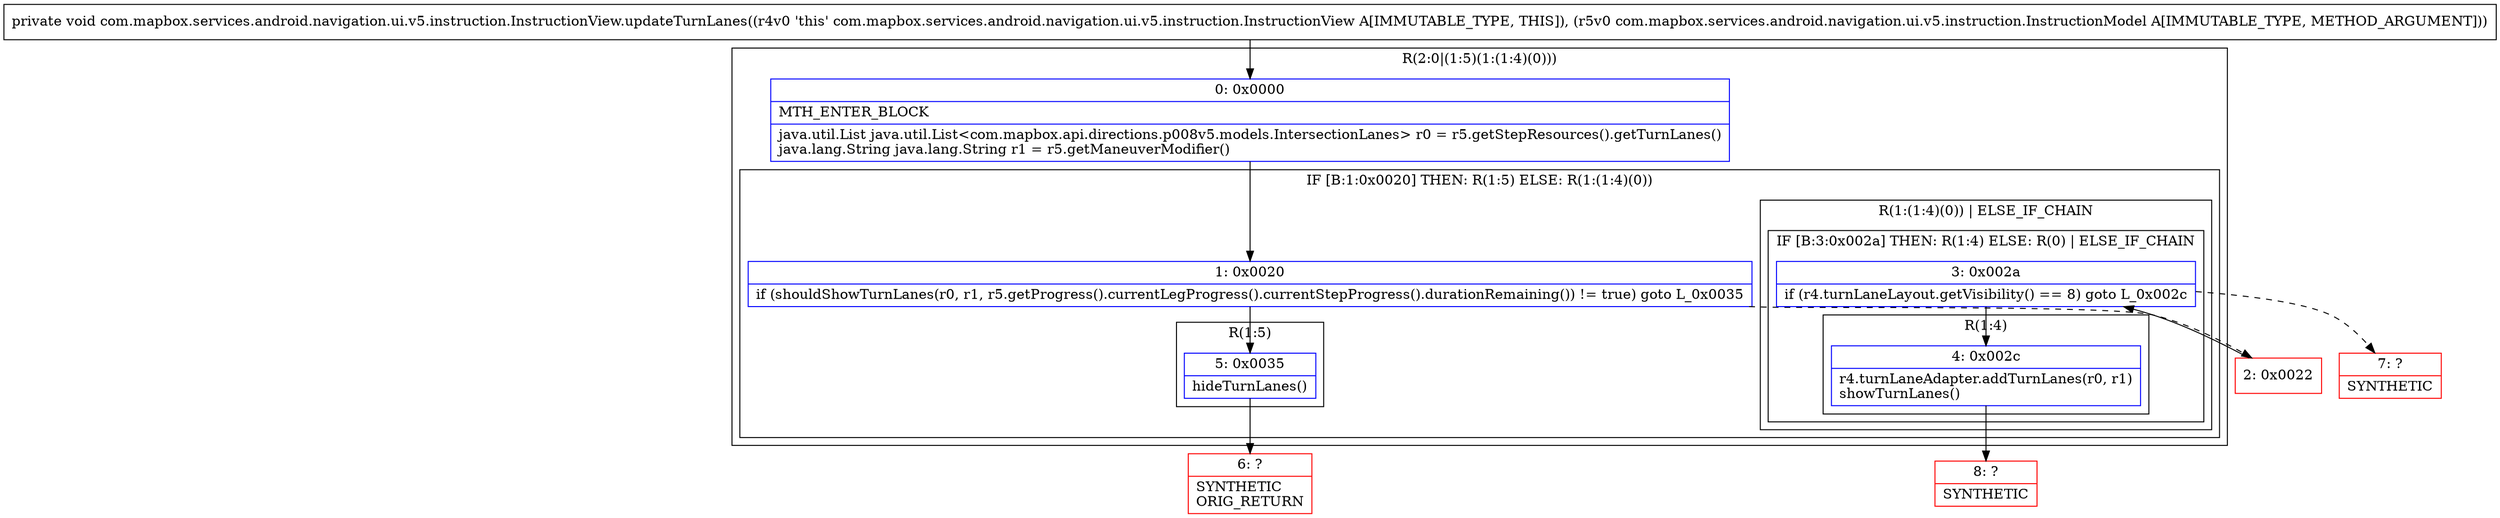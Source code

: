 digraph "CFG forcom.mapbox.services.android.navigation.ui.v5.instruction.InstructionView.updateTurnLanes(Lcom\/mapbox\/services\/android\/navigation\/ui\/v5\/instruction\/InstructionModel;)V" {
subgraph cluster_Region_1444453449 {
label = "R(2:0|(1:5)(1:(1:4)(0)))";
node [shape=record,color=blue];
Node_0 [shape=record,label="{0\:\ 0x0000|MTH_ENTER_BLOCK\l|java.util.List java.util.List\<com.mapbox.api.directions.p008v5.models.IntersectionLanes\> r0 = r5.getStepResources().getTurnLanes()\ljava.lang.String java.lang.String r1 = r5.getManeuverModifier()\l}"];
subgraph cluster_IfRegion_1268636663 {
label = "IF [B:1:0x0020] THEN: R(1:5) ELSE: R(1:(1:4)(0))";
node [shape=record,color=blue];
Node_1 [shape=record,label="{1\:\ 0x0020|if (shouldShowTurnLanes(r0, r1, r5.getProgress().currentLegProgress().currentStepProgress().durationRemaining()) != true) goto L_0x0035\l}"];
subgraph cluster_Region_1614933970 {
label = "R(1:5)";
node [shape=record,color=blue];
Node_5 [shape=record,label="{5\:\ 0x0035|hideTurnLanes()\l}"];
}
subgraph cluster_Region_1228112759 {
label = "R(1:(1:4)(0)) | ELSE_IF_CHAIN\l";
node [shape=record,color=blue];
subgraph cluster_IfRegion_835196992 {
label = "IF [B:3:0x002a] THEN: R(1:4) ELSE: R(0) | ELSE_IF_CHAIN\l";
node [shape=record,color=blue];
Node_3 [shape=record,label="{3\:\ 0x002a|if (r4.turnLaneLayout.getVisibility() == 8) goto L_0x002c\l}"];
subgraph cluster_Region_1843432668 {
label = "R(1:4)";
node [shape=record,color=blue];
Node_4 [shape=record,label="{4\:\ 0x002c|r4.turnLaneAdapter.addTurnLanes(r0, r1)\lshowTurnLanes()\l}"];
}
subgraph cluster_Region_1241675189 {
label = "R(0)";
node [shape=record,color=blue];
}
}
}
}
}
Node_2 [shape=record,color=red,label="{2\:\ 0x0022}"];
Node_6 [shape=record,color=red,label="{6\:\ ?|SYNTHETIC\lORIG_RETURN\l}"];
Node_7 [shape=record,color=red,label="{7\:\ ?|SYNTHETIC\l}"];
Node_8 [shape=record,color=red,label="{8\:\ ?|SYNTHETIC\l}"];
MethodNode[shape=record,label="{private void com.mapbox.services.android.navigation.ui.v5.instruction.InstructionView.updateTurnLanes((r4v0 'this' com.mapbox.services.android.navigation.ui.v5.instruction.InstructionView A[IMMUTABLE_TYPE, THIS]), (r5v0 com.mapbox.services.android.navigation.ui.v5.instruction.InstructionModel A[IMMUTABLE_TYPE, METHOD_ARGUMENT])) }"];
MethodNode -> Node_0;
Node_0 -> Node_1;
Node_1 -> Node_2[style=dashed];
Node_1 -> Node_5;
Node_5 -> Node_6;
Node_3 -> Node_4;
Node_3 -> Node_7[style=dashed];
Node_4 -> Node_8;
Node_2 -> Node_3;
}


